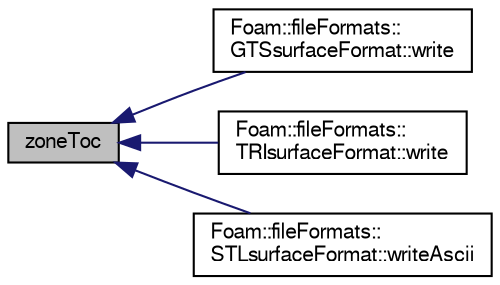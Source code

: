 digraph "zoneToc"
{
  bgcolor="transparent";
  edge [fontname="FreeSans",fontsize="10",labelfontname="FreeSans",labelfontsize="10"];
  node [fontname="FreeSans",fontsize="10",shape=record];
  rankdir="LR";
  Node935 [label="zoneToc",height=0.2,width=0.4,color="black", fillcolor="grey75", style="filled", fontcolor="black"];
  Node935 -> Node936 [dir="back",color="midnightblue",fontsize="10",style="solid",fontname="FreeSans"];
  Node936 [label="Foam::fileFormats::\lGTSsurfaceFormat::write",height=0.2,width=0.4,color="black",URL="$a29598.html#a8eea7f3ea6f24bb7a37ee7ef16a1ad10",tooltip="Write UnsortedMeshedSurface, the output remains unsorted. "];
  Node935 -> Node937 [dir="back",color="midnightblue",fontsize="10",style="solid",fontname="FreeSans"];
  Node937 [label="Foam::fileFormats::\lTRIsurfaceFormat::write",height=0.2,width=0.4,color="black",URL="$a29658.html#a8eea7f3ea6f24bb7a37ee7ef16a1ad10",tooltip="Write UnsortedMeshedSurface,. "];
  Node935 -> Node938 [dir="back",color="midnightblue",fontsize="10",style="solid",fontname="FreeSans"];
  Node938 [label="Foam::fileFormats::\lSTLsurfaceFormat::writeAscii",height=0.2,width=0.4,color="black",URL="$a29642.html#ad2585e47a74c01ea43d2a8a6da4f21e5",tooltip="Write UnsortedMeshedSurface (as ASCII) sorted by zone. "];
}
